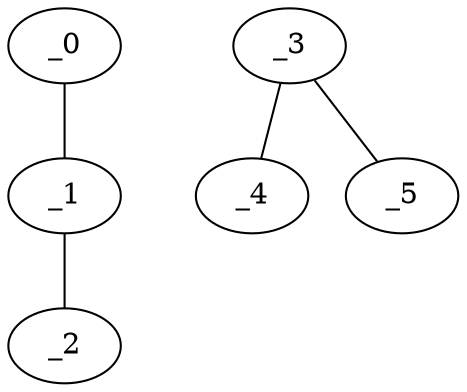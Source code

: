 graph AP1_0110 {
	_0	 [x="0.697297",
		y="0.663169"];
	_1	 [x="1.34601",
		y="2.46658"];
	_0 -- _1;
	_2	 [x="2.32359",
		y="0.787557"];
	_1 -- _2;
	_3	 [x="0.88",
		y="1.49"];
	_4	 [x="2.23333",
		y="1.46467"];
	_3 -- _4;
	_5	 [x="1.81855",
		y="1.31779"];
	_3 -- _5;
}

